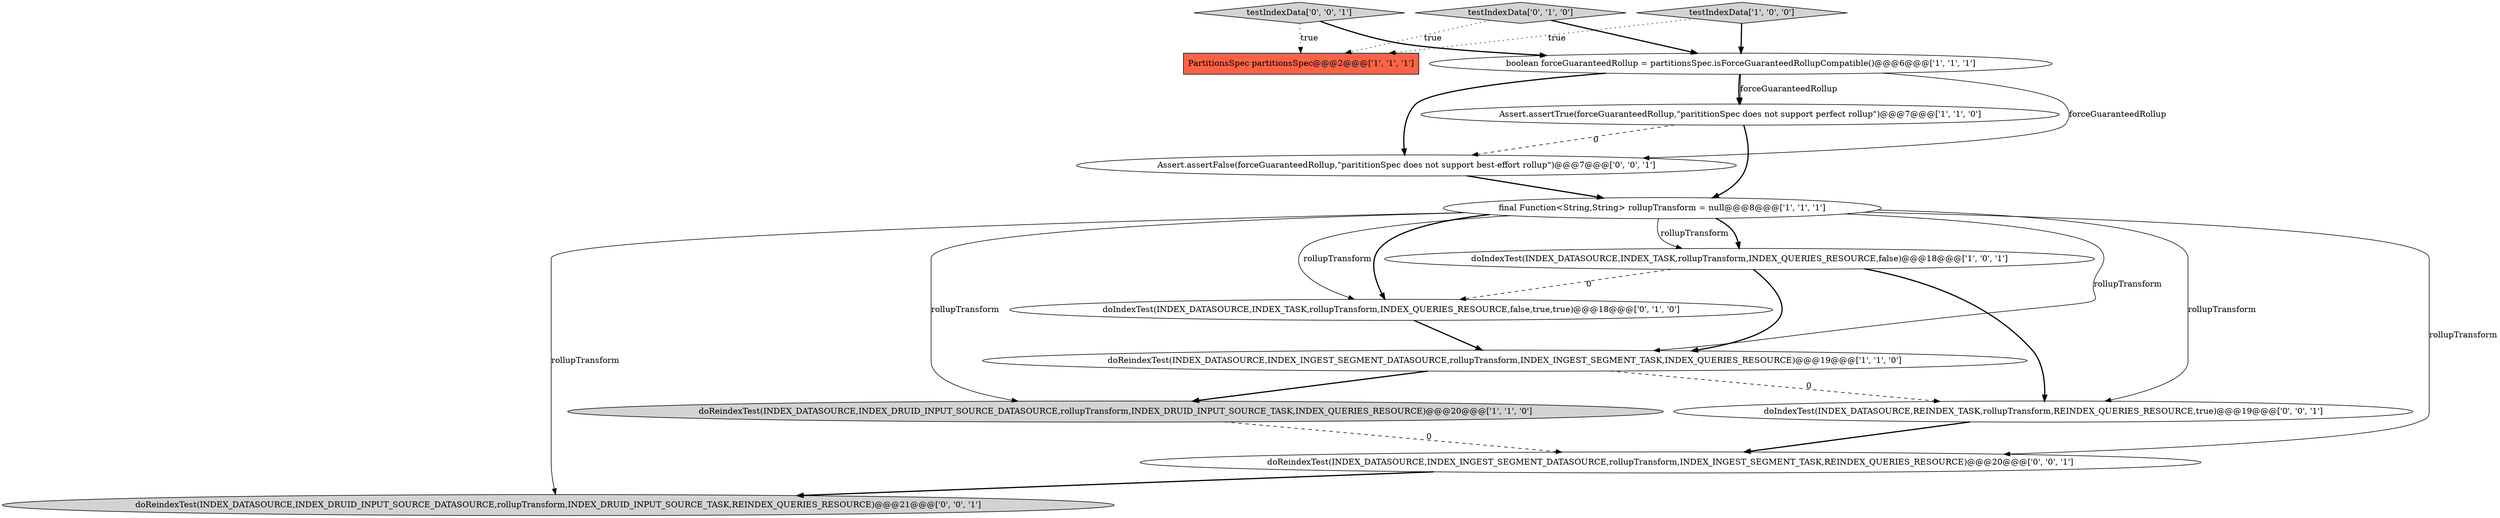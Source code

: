 digraph {
7 [style = filled, label = "boolean forceGuaranteedRollup = partitionsSpec.isForceGuaranteedRollupCompatible()@@@6@@@['1', '1', '1']", fillcolor = white, shape = ellipse image = "AAA0AAABBB1BBB"];
6 [style = filled, label = "doIndexTest(INDEX_DATASOURCE,INDEX_TASK,rollupTransform,INDEX_QUERIES_RESOURCE,false)@@@18@@@['1', '0', '1']", fillcolor = white, shape = ellipse image = "AAA0AAABBB1BBB"];
1 [style = filled, label = "doReindexTest(INDEX_DATASOURCE,INDEX_INGEST_SEGMENT_DATASOURCE,rollupTransform,INDEX_INGEST_SEGMENT_TASK,INDEX_QUERIES_RESOURCE)@@@19@@@['1', '1', '0']", fillcolor = white, shape = ellipse image = "AAA0AAABBB1BBB"];
13 [style = filled, label = "testIndexData['0', '0', '1']", fillcolor = lightgray, shape = diamond image = "AAA0AAABBB3BBB"];
12 [style = filled, label = "doReindexTest(INDEX_DATASOURCE,INDEX_DRUID_INPUT_SOURCE_DATASOURCE,rollupTransform,INDEX_DRUID_INPUT_SOURCE_TASK,REINDEX_QUERIES_RESOURCE)@@@21@@@['0', '0', '1']", fillcolor = lightgray, shape = ellipse image = "AAA0AAABBB3BBB"];
14 [style = filled, label = "Assert.assertFalse(forceGuaranteedRollup,\"parititionSpec does not support best-effort rollup\")@@@7@@@['0', '0', '1']", fillcolor = white, shape = ellipse image = "AAA0AAABBB3BBB"];
4 [style = filled, label = "final Function<String,String> rollupTransform = null@@@8@@@['1', '1', '1']", fillcolor = white, shape = ellipse image = "AAA0AAABBB1BBB"];
3 [style = filled, label = "PartitionsSpec partitionsSpec@@@2@@@['1', '1', '1']", fillcolor = tomato, shape = box image = "AAA0AAABBB1BBB"];
8 [style = filled, label = "doIndexTest(INDEX_DATASOURCE,INDEX_TASK,rollupTransform,INDEX_QUERIES_RESOURCE,false,true,true)@@@18@@@['0', '1', '0']", fillcolor = white, shape = ellipse image = "AAA1AAABBB2BBB"];
2 [style = filled, label = "testIndexData['1', '0', '0']", fillcolor = lightgray, shape = diamond image = "AAA0AAABBB1BBB"];
5 [style = filled, label = "doReindexTest(INDEX_DATASOURCE,INDEX_DRUID_INPUT_SOURCE_DATASOURCE,rollupTransform,INDEX_DRUID_INPUT_SOURCE_TASK,INDEX_QUERIES_RESOURCE)@@@20@@@['1', '1', '0']", fillcolor = lightgray, shape = ellipse image = "AAA0AAABBB1BBB"];
9 [style = filled, label = "testIndexData['0', '1', '0']", fillcolor = lightgray, shape = diamond image = "AAA0AAABBB2BBB"];
0 [style = filled, label = "Assert.assertTrue(forceGuaranteedRollup,\"parititionSpec does not support perfect rollup\")@@@7@@@['1', '1', '0']", fillcolor = white, shape = ellipse image = "AAA0AAABBB1BBB"];
10 [style = filled, label = "doIndexTest(INDEX_DATASOURCE,REINDEX_TASK,rollupTransform,REINDEX_QUERIES_RESOURCE,true)@@@19@@@['0', '0', '1']", fillcolor = white, shape = ellipse image = "AAA0AAABBB3BBB"];
11 [style = filled, label = "doReindexTest(INDEX_DATASOURCE,INDEX_INGEST_SEGMENT_DATASOURCE,rollupTransform,INDEX_INGEST_SEGMENT_TASK,REINDEX_QUERIES_RESOURCE)@@@20@@@['0', '0', '1']", fillcolor = white, shape = ellipse image = "AAA0AAABBB3BBB"];
4->6 [style = bold, label=""];
2->3 [style = dotted, label="true"];
13->7 [style = bold, label=""];
0->4 [style = bold, label=""];
11->12 [style = bold, label=""];
2->7 [style = bold, label=""];
7->0 [style = solid, label="forceGuaranteedRollup"];
4->6 [style = solid, label="rollupTransform"];
7->14 [style = solid, label="forceGuaranteedRollup"];
0->14 [style = dashed, label="0"];
4->8 [style = bold, label=""];
10->11 [style = bold, label=""];
4->8 [style = solid, label="rollupTransform"];
4->1 [style = solid, label="rollupTransform"];
5->11 [style = dashed, label="0"];
7->14 [style = bold, label=""];
6->10 [style = bold, label=""];
8->1 [style = bold, label=""];
4->11 [style = solid, label="rollupTransform"];
6->8 [style = dashed, label="0"];
4->5 [style = solid, label="rollupTransform"];
7->0 [style = bold, label=""];
1->10 [style = dashed, label="0"];
4->10 [style = solid, label="rollupTransform"];
13->3 [style = dotted, label="true"];
9->3 [style = dotted, label="true"];
14->4 [style = bold, label=""];
6->1 [style = bold, label=""];
4->12 [style = solid, label="rollupTransform"];
1->5 [style = bold, label=""];
9->7 [style = bold, label=""];
}
